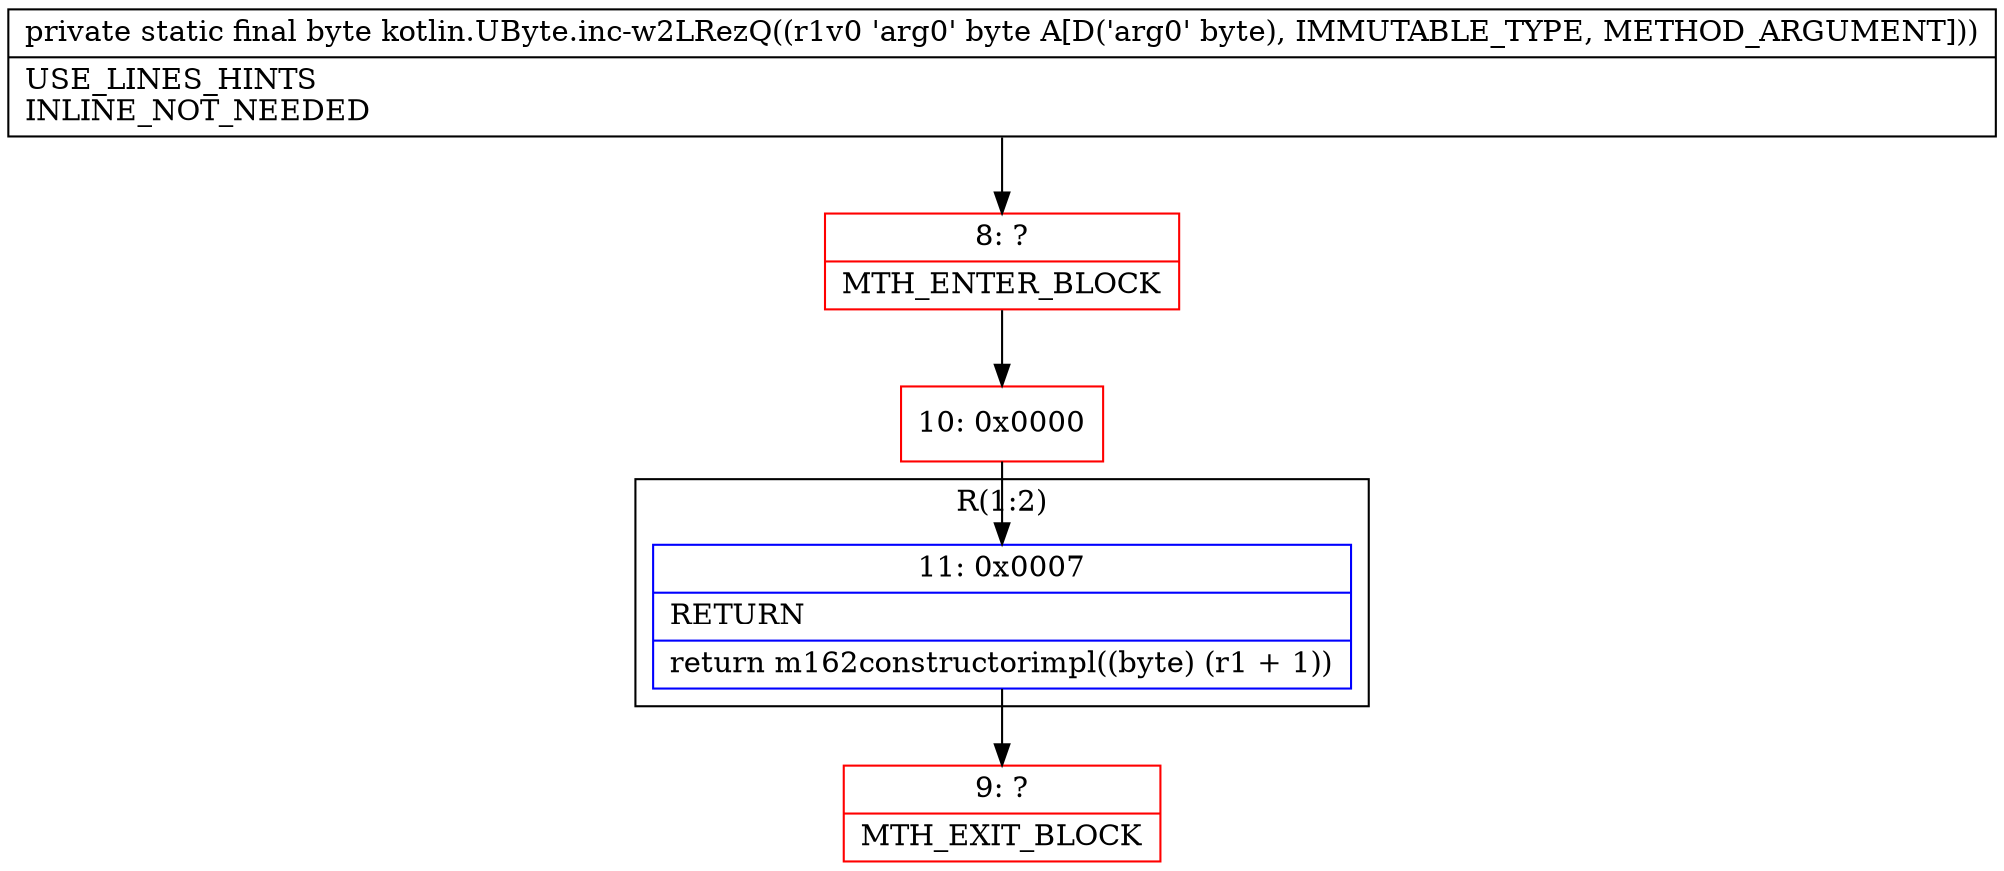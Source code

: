 digraph "CFG forkotlin.UByte.inc\-w2LRezQ(B)B" {
subgraph cluster_Region_1699554682 {
label = "R(1:2)";
node [shape=record,color=blue];
Node_11 [shape=record,label="{11\:\ 0x0007|RETURN\l|return m162constructorimpl((byte) (r1 + 1))\l}"];
}
Node_8 [shape=record,color=red,label="{8\:\ ?|MTH_ENTER_BLOCK\l}"];
Node_10 [shape=record,color=red,label="{10\:\ 0x0000}"];
Node_9 [shape=record,color=red,label="{9\:\ ?|MTH_EXIT_BLOCK\l}"];
MethodNode[shape=record,label="{private static final byte kotlin.UByte.inc\-w2LRezQ((r1v0 'arg0' byte A[D('arg0' byte), IMMUTABLE_TYPE, METHOD_ARGUMENT]))  | USE_LINES_HINTS\lINLINE_NOT_NEEDED\l}"];
MethodNode -> Node_8;Node_11 -> Node_9;
Node_8 -> Node_10;
Node_10 -> Node_11;
}

